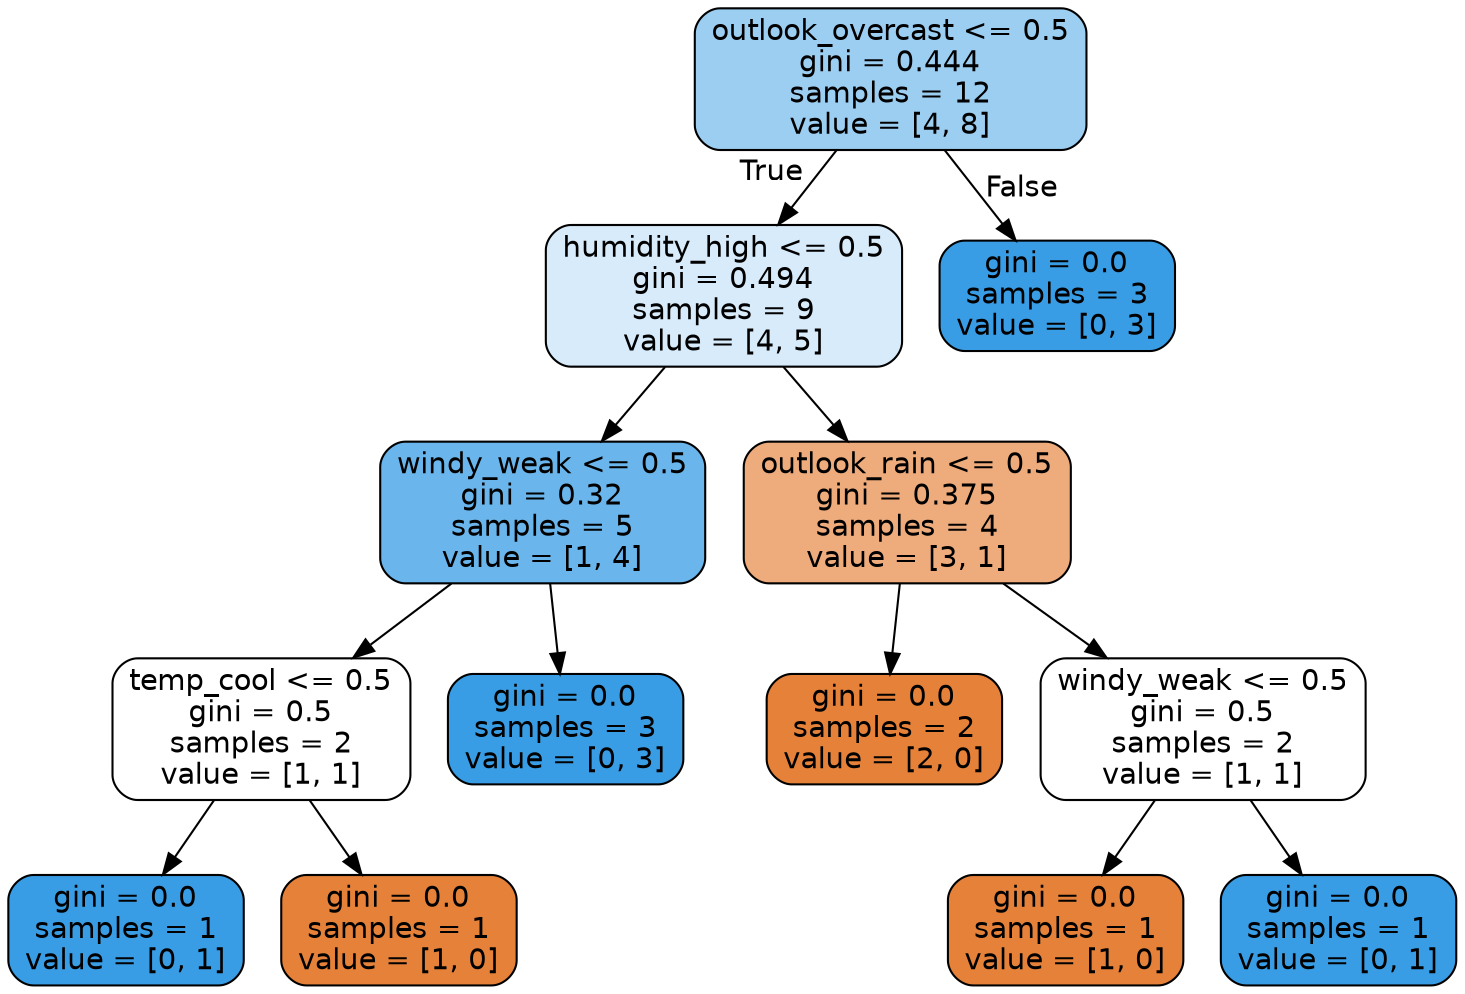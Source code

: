 digraph Tree {
node [shape=box, style="filled, rounded", color="black", fontname=helvetica] ;
edge [fontname=helvetica] ;
0 [label="outlook_overcast <= 0.5\ngini = 0.444\nsamples = 12\nvalue = [4, 8]", fillcolor="#9ccef2"] ;
1 [label="humidity_high <= 0.5\ngini = 0.494\nsamples = 9\nvalue = [4, 5]", fillcolor="#d7ebfa"] ;
0 -> 1 [labeldistance=2.5, labelangle=45, headlabel="True"] ;
2 [label="windy_weak <= 0.5\ngini = 0.32\nsamples = 5\nvalue = [1, 4]", fillcolor="#6ab6ec"] ;
1 -> 2 ;
3 [label="temp_cool <= 0.5\ngini = 0.5\nsamples = 2\nvalue = [1, 1]", fillcolor="#ffffff"] ;
2 -> 3 ;
4 [label="gini = 0.0\nsamples = 1\nvalue = [0, 1]", fillcolor="#399de5"] ;
3 -> 4 ;
5 [label="gini = 0.0\nsamples = 1\nvalue = [1, 0]", fillcolor="#e58139"] ;
3 -> 5 ;
6 [label="gini = 0.0\nsamples = 3\nvalue = [0, 3]", fillcolor="#399de5"] ;
2 -> 6 ;
7 [label="outlook_rain <= 0.5\ngini = 0.375\nsamples = 4\nvalue = [3, 1]", fillcolor="#eeab7b"] ;
1 -> 7 ;
8 [label="gini = 0.0\nsamples = 2\nvalue = [2, 0]", fillcolor="#e58139"] ;
7 -> 8 ;
9 [label="windy_weak <= 0.5\ngini = 0.5\nsamples = 2\nvalue = [1, 1]", fillcolor="#ffffff"] ;
7 -> 9 ;
10 [label="gini = 0.0\nsamples = 1\nvalue = [1, 0]", fillcolor="#e58139"] ;
9 -> 10 ;
11 [label="gini = 0.0\nsamples = 1\nvalue = [0, 1]", fillcolor="#399de5"] ;
9 -> 11 ;
12 [label="gini = 0.0\nsamples = 3\nvalue = [0, 3]", fillcolor="#399de5"] ;
0 -> 12 [labeldistance=2.5, labelangle=-45, headlabel="False"] ;
}